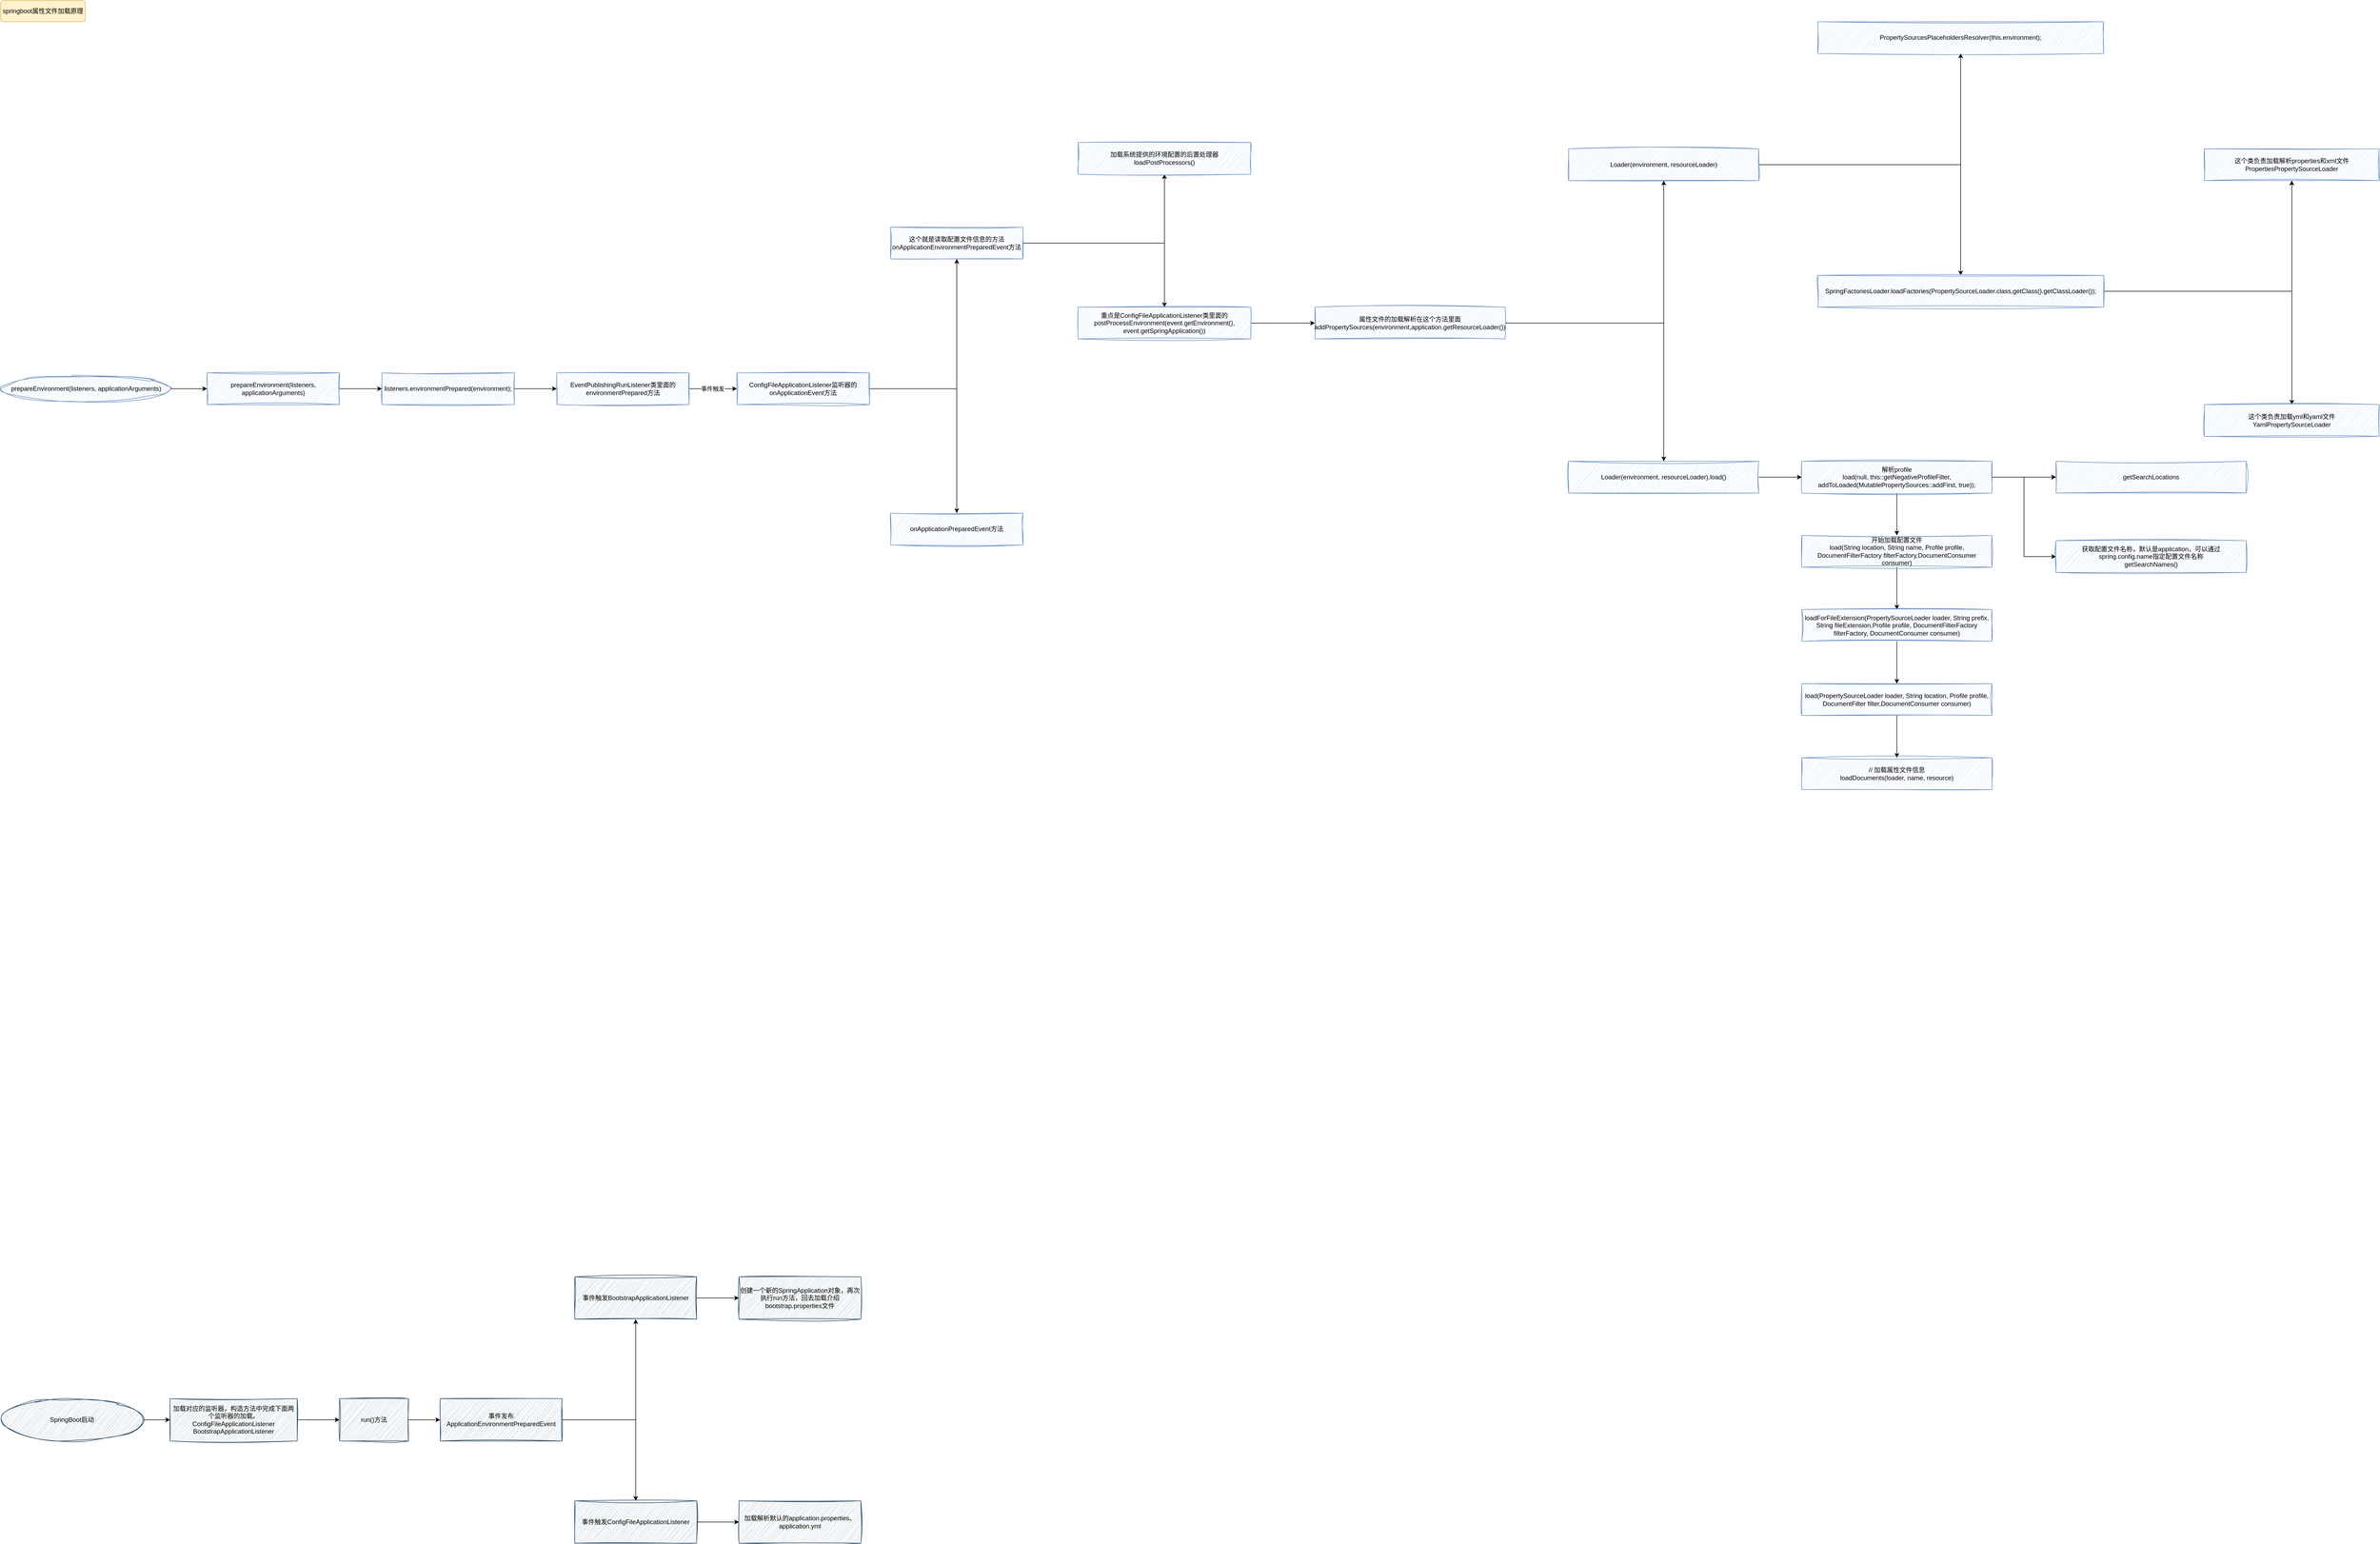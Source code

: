<mxfile version="28.1.2">
  <diagram name="第 1 页" id="pJoQ1Ndg2AaUiCjgf3xg">
    <mxGraphModel dx="6065" dy="3650" grid="1" gridSize="10" guides="1" tooltips="1" connect="1" arrows="1" fold="1" page="1" pageScale="1" pageWidth="827" pageHeight="1169" math="0" shadow="0">
      <root>
        <mxCell id="0" />
        <mxCell id="1" parent="0" />
        <mxCell id="j2Kr2M3MJOWy4sunJtri-1" value="springboot属性文件加载原理" style="rounded=1;whiteSpace=wrap;html=1;fillColor=#fff2cc;strokeColor=#d6b656;" parent="1" vertex="1">
          <mxGeometry width="160" height="40" as="geometry" />
        </mxCell>
        <mxCell id="OPcFjBGL-2bX_VGJpKU5-2" value="" style="edgeStyle=orthogonalEdgeStyle;rounded=0;orthogonalLoop=1;jettySize=auto;html=1;" parent="1" source="j2Kr2M3MJOWy4sunJtri-2" target="OPcFjBGL-2bX_VGJpKU5-1" edge="1">
          <mxGeometry relative="1" as="geometry" />
        </mxCell>
        <mxCell id="j2Kr2M3MJOWy4sunJtri-2" value="&lt;div class=&quot;lake-content&quot;&gt;&lt;span class=&quot;ne-text&quot;&gt;&amp;nbsp;prepareEnvironment(listeners, applicationArguments)&lt;/span&gt;&lt;/div&gt;" style="strokeWidth=1;html=1;shape=mxgraph.flowchart.start_2;whiteSpace=wrap;sketch=1;curveFitting=1;jiggle=2;fillColor=#dae8fc;strokeColor=#6c8ebf;" parent="1" vertex="1">
          <mxGeometry y="708" width="320" height="50" as="geometry" />
        </mxCell>
        <mxCell id="OPcFjBGL-2bX_VGJpKU5-4" value="" style="edgeStyle=orthogonalEdgeStyle;rounded=0;orthogonalLoop=1;jettySize=auto;html=1;" parent="1" source="OPcFjBGL-2bX_VGJpKU5-1" target="OPcFjBGL-2bX_VGJpKU5-3" edge="1">
          <mxGeometry relative="1" as="geometry" />
        </mxCell>
        <mxCell id="OPcFjBGL-2bX_VGJpKU5-1" value="prepareEnvironment(listeners, applicationArguments)" style="whiteSpace=wrap;html=1;fillColor=#dae8fc;strokeColor=#6c8ebf;strokeWidth=1;sketch=1;curveFitting=1;jiggle=2;" parent="1" vertex="1">
          <mxGeometry x="390" y="703" width="250" height="60" as="geometry" />
        </mxCell>
        <mxCell id="OPcFjBGL-2bX_VGJpKU5-6" value="" style="edgeStyle=orthogonalEdgeStyle;rounded=0;orthogonalLoop=1;jettySize=auto;html=1;" parent="1" source="OPcFjBGL-2bX_VGJpKU5-3" target="OPcFjBGL-2bX_VGJpKU5-5" edge="1">
          <mxGeometry relative="1" as="geometry" />
        </mxCell>
        <mxCell id="OPcFjBGL-2bX_VGJpKU5-3" value="listeners.environmentPrepared(environment);" style="whiteSpace=wrap;html=1;fillColor=#dae8fc;strokeColor=#6c8ebf;strokeWidth=1;sketch=1;curveFitting=1;jiggle=2;" parent="1" vertex="1">
          <mxGeometry x="720" y="703" width="250" height="60" as="geometry" />
        </mxCell>
        <mxCell id="OPcFjBGL-2bX_VGJpKU5-8" value="" style="edgeStyle=orthogonalEdgeStyle;rounded=0;orthogonalLoop=1;jettySize=auto;html=1;" parent="1" source="OPcFjBGL-2bX_VGJpKU5-5" target="OPcFjBGL-2bX_VGJpKU5-7" edge="1">
          <mxGeometry relative="1" as="geometry" />
        </mxCell>
        <mxCell id="OPcFjBGL-2bX_VGJpKU5-9" value="事件触发" style="edgeLabel;html=1;align=center;verticalAlign=middle;resizable=0;points=[];" parent="OPcFjBGL-2bX_VGJpKU5-8" vertex="1" connectable="0">
          <mxGeometry x="-0.25" y="-4" relative="1" as="geometry">
            <mxPoint x="10" y="-4" as="offset" />
          </mxGeometry>
        </mxCell>
        <mxCell id="OPcFjBGL-2bX_VGJpKU5-5" value="EventPublishingRunListener类里面的environmentPrepared方法" style="whiteSpace=wrap;html=1;fillColor=#dae8fc;strokeColor=#6c8ebf;strokeWidth=1;sketch=1;curveFitting=1;jiggle=2;" parent="1" vertex="1">
          <mxGeometry x="1050" y="703" width="250" height="60" as="geometry" />
        </mxCell>
        <mxCell id="OPcFjBGL-2bX_VGJpKU5-11" value="" style="edgeStyle=orthogonalEdgeStyle;rounded=0;orthogonalLoop=1;jettySize=auto;html=1;" parent="1" source="OPcFjBGL-2bX_VGJpKU5-7" target="OPcFjBGL-2bX_VGJpKU5-10" edge="1">
          <mxGeometry relative="1" as="geometry" />
        </mxCell>
        <mxCell id="OPcFjBGL-2bX_VGJpKU5-13" value="" style="edgeStyle=orthogonalEdgeStyle;rounded=0;orthogonalLoop=1;jettySize=auto;html=1;" parent="1" source="OPcFjBGL-2bX_VGJpKU5-7" target="OPcFjBGL-2bX_VGJpKU5-12" edge="1">
          <mxGeometry relative="1" as="geometry" />
        </mxCell>
        <mxCell id="OPcFjBGL-2bX_VGJpKU5-7" value="ConfigFileApplicationListener监听器的&lt;br&gt;onApplicationEvent方法" style="whiteSpace=wrap;html=1;fillColor=#dae8fc;strokeColor=#6c8ebf;strokeWidth=1;sketch=1;curveFitting=1;jiggle=2;" parent="1" vertex="1">
          <mxGeometry x="1390" y="703" width="250" height="60" as="geometry" />
        </mxCell>
        <mxCell id="OPcFjBGL-2bX_VGJpKU5-15" value="" style="edgeStyle=orthogonalEdgeStyle;rounded=0;orthogonalLoop=1;jettySize=auto;html=1;" parent="1" source="OPcFjBGL-2bX_VGJpKU5-10" target="OPcFjBGL-2bX_VGJpKU5-14" edge="1">
          <mxGeometry relative="1" as="geometry" />
        </mxCell>
        <mxCell id="OPcFjBGL-2bX_VGJpKU5-17" value="" style="edgeStyle=orthogonalEdgeStyle;rounded=0;orthogonalLoop=1;jettySize=auto;html=1;" parent="1" source="OPcFjBGL-2bX_VGJpKU5-10" target="OPcFjBGL-2bX_VGJpKU5-16" edge="1">
          <mxGeometry relative="1" as="geometry" />
        </mxCell>
        <mxCell id="OPcFjBGL-2bX_VGJpKU5-10" value="这个就是读取配置文件信息的方法&lt;br&gt;onApplicationEnvironmentPreparedEvent方法" style="whiteSpace=wrap;html=1;fillColor=#dae8fc;strokeColor=#6c8ebf;strokeWidth=1;sketch=1;curveFitting=1;jiggle=2;" parent="1" vertex="1">
          <mxGeometry x="1680" y="428" width="250" height="60" as="geometry" />
        </mxCell>
        <mxCell id="OPcFjBGL-2bX_VGJpKU5-12" value="onApplicationPreparedEvent方法" style="whiteSpace=wrap;html=1;fillColor=#dae8fc;strokeColor=#6c8ebf;strokeWidth=1;sketch=1;curveFitting=1;jiggle=2;" parent="1" vertex="1">
          <mxGeometry x="1680" y="968" width="250" height="60" as="geometry" />
        </mxCell>
        <mxCell id="OPcFjBGL-2bX_VGJpKU5-14" value="加载系统提供的环境配置的后置处理器&lt;br&gt;loadPostProcessors()" style="whiteSpace=wrap;html=1;fillColor=#dae8fc;strokeColor=#6c8ebf;strokeWidth=1;sketch=1;curveFitting=1;jiggle=2;" parent="1" vertex="1">
          <mxGeometry x="2034" y="268" width="326" height="60" as="geometry" />
        </mxCell>
        <mxCell id="OPcFjBGL-2bX_VGJpKU5-19" value="" style="edgeStyle=orthogonalEdgeStyle;rounded=0;orthogonalLoop=1;jettySize=auto;html=1;" parent="1" source="OPcFjBGL-2bX_VGJpKU5-16" target="OPcFjBGL-2bX_VGJpKU5-18" edge="1">
          <mxGeometry relative="1" as="geometry" />
        </mxCell>
        <mxCell id="OPcFjBGL-2bX_VGJpKU5-16" value="重点是ConfigFileApplicationListener类里面的&lt;br&gt;postProcessEnvironment(event.getEnvironment(), event.getSpringApplication())" style="whiteSpace=wrap;html=1;fillColor=#dae8fc;strokeColor=#6c8ebf;strokeWidth=1;sketch=1;curveFitting=1;jiggle=2;" parent="1" vertex="1">
          <mxGeometry x="2034" y="579" width="326" height="60" as="geometry" />
        </mxCell>
        <mxCell id="OPcFjBGL-2bX_VGJpKU5-21" value="" style="edgeStyle=orthogonalEdgeStyle;rounded=0;orthogonalLoop=1;jettySize=auto;html=1;" parent="1" source="OPcFjBGL-2bX_VGJpKU5-18" target="OPcFjBGL-2bX_VGJpKU5-20" edge="1">
          <mxGeometry relative="1" as="geometry" />
        </mxCell>
        <mxCell id="OPcFjBGL-2bX_VGJpKU5-23" value="" style="edgeStyle=orthogonalEdgeStyle;rounded=0;orthogonalLoop=1;jettySize=auto;html=1;" parent="1" source="OPcFjBGL-2bX_VGJpKU5-18" target="OPcFjBGL-2bX_VGJpKU5-22" edge="1">
          <mxGeometry relative="1" as="geometry" />
        </mxCell>
        <mxCell id="OPcFjBGL-2bX_VGJpKU5-18" value="属性文件的加载解析在这个方法里面&lt;br&gt;addPropertySources(environment,application.getResourceLoader())" style="whiteSpace=wrap;html=1;fillColor=#dae8fc;strokeColor=#6c8ebf;strokeWidth=1;sketch=1;curveFitting=1;jiggle=2;align=center;" parent="1" vertex="1">
          <mxGeometry x="2481" y="579" width="359" height="60" as="geometry" />
        </mxCell>
        <mxCell id="OPcFjBGL-2bX_VGJpKU5-25" value="" style="edgeStyle=orthogonalEdgeStyle;rounded=0;orthogonalLoop=1;jettySize=auto;html=1;" parent="1" source="OPcFjBGL-2bX_VGJpKU5-20" target="OPcFjBGL-2bX_VGJpKU5-24" edge="1">
          <mxGeometry relative="1" as="geometry" />
        </mxCell>
        <mxCell id="OPcFjBGL-2bX_VGJpKU5-27" value="" style="edgeStyle=orthogonalEdgeStyle;rounded=0;orthogonalLoop=1;jettySize=auto;html=1;" parent="1" source="OPcFjBGL-2bX_VGJpKU5-20" target="OPcFjBGL-2bX_VGJpKU5-26" edge="1">
          <mxGeometry relative="1" as="geometry" />
        </mxCell>
        <mxCell id="OPcFjBGL-2bX_VGJpKU5-20" value="Loader(environment, resourceLoader)" style="whiteSpace=wrap;html=1;fillColor=#dae8fc;strokeColor=#6c8ebf;strokeWidth=1;sketch=1;curveFitting=1;jiggle=2;align=center;" parent="1" vertex="1">
          <mxGeometry x="2960" y="280" width="359" height="60" as="geometry" />
        </mxCell>
        <mxCell id="OPcFjBGL-2bX_VGJpKU5-35" value="" style="edgeStyle=orthogonalEdgeStyle;rounded=0;orthogonalLoop=1;jettySize=auto;html=1;" parent="1" source="OPcFjBGL-2bX_VGJpKU5-22" target="OPcFjBGL-2bX_VGJpKU5-34" edge="1">
          <mxGeometry relative="1" as="geometry" />
        </mxCell>
        <mxCell id="OPcFjBGL-2bX_VGJpKU5-22" value="Loader(environment, resourceLoader).load()" style="whiteSpace=wrap;html=1;fillColor=#dae8fc;strokeColor=#6c8ebf;strokeWidth=1;sketch=1;curveFitting=1;jiggle=2;align=center;" parent="1" vertex="1">
          <mxGeometry x="2960" y="870" width="359" height="60" as="geometry" />
        </mxCell>
        <mxCell id="OPcFjBGL-2bX_VGJpKU5-24" value="PropertySourcesPlaceholdersResolver(this.environment);" style="whiteSpace=wrap;html=1;fillColor=#dae8fc;strokeColor=#6c8ebf;strokeWidth=1;sketch=1;curveFitting=1;jiggle=2;align=center;" parent="1" vertex="1">
          <mxGeometry x="3430" y="40" width="540" height="60" as="geometry" />
        </mxCell>
        <mxCell id="OPcFjBGL-2bX_VGJpKU5-31" value="" style="edgeStyle=orthogonalEdgeStyle;rounded=0;orthogonalLoop=1;jettySize=auto;html=1;" parent="1" source="OPcFjBGL-2bX_VGJpKU5-26" target="OPcFjBGL-2bX_VGJpKU5-30" edge="1">
          <mxGeometry relative="1" as="geometry" />
        </mxCell>
        <mxCell id="OPcFjBGL-2bX_VGJpKU5-33" value="" style="edgeStyle=orthogonalEdgeStyle;rounded=0;orthogonalLoop=1;jettySize=auto;html=1;" parent="1" source="OPcFjBGL-2bX_VGJpKU5-26" target="OPcFjBGL-2bX_VGJpKU5-32" edge="1">
          <mxGeometry relative="1" as="geometry" />
        </mxCell>
        <mxCell id="OPcFjBGL-2bX_VGJpKU5-26" value="&lt;div&gt;SpringFactoriesLoader.loadFactories(PropertySourceLoader.class,&lt;span style=&quot;background-color: transparent; color: light-dark(rgb(0, 0, 0), rgb(255, 255, 255));&quot;&gt;getClass().getClassLoader());&lt;/span&gt;&lt;/div&gt;" style="whiteSpace=wrap;html=1;fillColor=#dae8fc;strokeColor=#6c8ebf;strokeWidth=1;sketch=1;curveFitting=1;jiggle=2;align=center;" parent="1" vertex="1">
          <mxGeometry x="3430" y="519" width="540" height="60" as="geometry" />
        </mxCell>
        <mxCell id="OPcFjBGL-2bX_VGJpKU5-30" value="这个类负责加载解析properties和xml文件&lt;br&gt;PropertiesPropertySourceLoader" style="whiteSpace=wrap;html=1;fillColor=#dae8fc;strokeColor=#6c8ebf;strokeWidth=1;sketch=1;curveFitting=1;jiggle=2;align=center;" parent="1" vertex="1">
          <mxGeometry x="4160" y="280" width="330" height="60" as="geometry" />
        </mxCell>
        <mxCell id="OPcFjBGL-2bX_VGJpKU5-32" value="这个类负责加载yml和yaml文件&lt;br&gt;YamlPropertySourceLoader" style="whiteSpace=wrap;html=1;fillColor=#dae8fc;strokeColor=#6c8ebf;strokeWidth=1;sketch=1;curveFitting=1;jiggle=2;align=center;" parent="1" vertex="1">
          <mxGeometry x="4160" y="763" width="330" height="60" as="geometry" />
        </mxCell>
        <mxCell id="OPcFjBGL-2bX_VGJpKU5-37" value="" style="edgeStyle=orthogonalEdgeStyle;rounded=0;orthogonalLoop=1;jettySize=auto;html=1;" parent="1" source="OPcFjBGL-2bX_VGJpKU5-34" target="OPcFjBGL-2bX_VGJpKU5-36" edge="1">
          <mxGeometry relative="1" as="geometry" />
        </mxCell>
        <mxCell id="OPcFjBGL-2bX_VGJpKU5-38" value="" style="edgeStyle=orthogonalEdgeStyle;rounded=0;orthogonalLoop=1;jettySize=auto;html=1;" parent="1" source="OPcFjBGL-2bX_VGJpKU5-34" target="OPcFjBGL-2bX_VGJpKU5-36" edge="1">
          <mxGeometry relative="1" as="geometry" />
        </mxCell>
        <mxCell id="OPcFjBGL-2bX_VGJpKU5-41" style="edgeStyle=orthogonalEdgeStyle;rounded=0;orthogonalLoop=1;jettySize=auto;html=1;entryX=0;entryY=0.5;entryDx=0;entryDy=0;" parent="1" source="OPcFjBGL-2bX_VGJpKU5-34" target="OPcFjBGL-2bX_VGJpKU5-39" edge="1">
          <mxGeometry relative="1" as="geometry" />
        </mxCell>
        <mxCell id="OPcFjBGL-2bX_VGJpKU5-43" value="" style="edgeStyle=orthogonalEdgeStyle;rounded=0;orthogonalLoop=1;jettySize=auto;html=1;" parent="1" source="OPcFjBGL-2bX_VGJpKU5-34" target="OPcFjBGL-2bX_VGJpKU5-42" edge="1">
          <mxGeometry relative="1" as="geometry" />
        </mxCell>
        <mxCell id="OPcFjBGL-2bX_VGJpKU5-34" value="解析profile&lt;br&gt;load(null, this::getNegativeProfileFilter, addToLoaded(MutablePropertySources::addFirst, true));" style="whiteSpace=wrap;html=1;fillColor=#dae8fc;strokeColor=#6c8ebf;strokeWidth=1;sketch=1;curveFitting=1;jiggle=2;align=center;" parent="1" vertex="1">
          <mxGeometry x="3400" y="870" width="359" height="60" as="geometry" />
        </mxCell>
        <mxCell id="OPcFjBGL-2bX_VGJpKU5-36" value="getSearchLocations" style="whiteSpace=wrap;html=1;fillColor=#dae8fc;strokeColor=#6c8ebf;strokeWidth=1;sketch=1;curveFitting=1;jiggle=2;align=center;" parent="1" vertex="1">
          <mxGeometry x="3880" y="870" width="359" height="60" as="geometry" />
        </mxCell>
        <mxCell id="OPcFjBGL-2bX_VGJpKU5-39" value="获取配置文件名称，默认是application，可以通过spring.config.name指定配置文件名称&lt;br&gt;getSearchNames()" style="whiteSpace=wrap;html=1;fillColor=#dae8fc;strokeColor=#6c8ebf;strokeWidth=1;sketch=1;curveFitting=1;jiggle=2;align=center;" parent="1" vertex="1">
          <mxGeometry x="3880" y="1020" width="359" height="60" as="geometry" />
        </mxCell>
        <mxCell id="OPcFjBGL-2bX_VGJpKU5-45" value="" style="edgeStyle=orthogonalEdgeStyle;rounded=0;orthogonalLoop=1;jettySize=auto;html=1;" parent="1" source="OPcFjBGL-2bX_VGJpKU5-42" target="OPcFjBGL-2bX_VGJpKU5-44" edge="1">
          <mxGeometry relative="1" as="geometry" />
        </mxCell>
        <mxCell id="OPcFjBGL-2bX_VGJpKU5-42" value="开始加载配置文件&lt;br&gt;load(String location, String name, Profile profile, DocumentFilterFactory filterFactory,DocumentConsumer consumer)" style="whiteSpace=wrap;html=1;fillColor=#dae8fc;strokeColor=#6c8ebf;strokeWidth=1;sketch=1;curveFitting=1;jiggle=2;align=center;" parent="1" vertex="1">
          <mxGeometry x="3400" y="1010" width="359" height="60" as="geometry" />
        </mxCell>
        <mxCell id="OPcFjBGL-2bX_VGJpKU5-47" value="" style="edgeStyle=orthogonalEdgeStyle;rounded=0;orthogonalLoop=1;jettySize=auto;html=1;" parent="1" source="OPcFjBGL-2bX_VGJpKU5-44" target="OPcFjBGL-2bX_VGJpKU5-46" edge="1">
          <mxGeometry relative="1" as="geometry" />
        </mxCell>
        <mxCell id="OPcFjBGL-2bX_VGJpKU5-44" value="loadForFileExtension(PropertySourceLoader loader, String prefix, String fileExtension,Profile profile, DocumentFilterFactory filterFactory, DocumentConsumer consumer)" style="whiteSpace=wrap;html=1;fillColor=#dae8fc;strokeColor=#6c8ebf;strokeWidth=1;sketch=1;curveFitting=1;jiggle=2;align=center;" parent="1" vertex="1">
          <mxGeometry x="3400" y="1150" width="359" height="60" as="geometry" />
        </mxCell>
        <mxCell id="OPcFjBGL-2bX_VGJpKU5-49" value="" style="edgeStyle=orthogonalEdgeStyle;rounded=0;orthogonalLoop=1;jettySize=auto;html=1;" parent="1" source="OPcFjBGL-2bX_VGJpKU5-46" target="OPcFjBGL-2bX_VGJpKU5-48" edge="1">
          <mxGeometry relative="1" as="geometry" />
        </mxCell>
        <mxCell id="OPcFjBGL-2bX_VGJpKU5-46" value="load(PropertySourceLoader loader, String location, Profile profile, DocumentFilter filter,DocumentConsumer consumer)" style="whiteSpace=wrap;html=1;fillColor=#dae8fc;strokeColor=#6c8ebf;strokeWidth=1;sketch=1;curveFitting=1;jiggle=2;align=center;" parent="1" vertex="1">
          <mxGeometry x="3400" y="1290" width="359" height="60" as="geometry" />
        </mxCell>
        <mxCell id="OPcFjBGL-2bX_VGJpKU5-48" value="// 加载属性文件信息&lt;br&gt;loadDocuments(loader, name, resource)" style="whiteSpace=wrap;html=1;fillColor=#dae8fc;strokeColor=#6c8ebf;strokeWidth=1;sketch=1;curveFitting=1;jiggle=2;align=center;" parent="1" vertex="1">
          <mxGeometry x="3400" y="1430" width="359" height="60" as="geometry" />
        </mxCell>
        <mxCell id="OPcFjBGL-2bX_VGJpKU5-52" value="" style="edgeStyle=orthogonalEdgeStyle;rounded=0;orthogonalLoop=1;jettySize=auto;html=1;" parent="1" source="OPcFjBGL-2bX_VGJpKU5-50" target="OPcFjBGL-2bX_VGJpKU5-51" edge="1">
          <mxGeometry relative="1" as="geometry" />
        </mxCell>
        <mxCell id="OPcFjBGL-2bX_VGJpKU5-50" value="SpringBoot启动" style="ellipse;whiteSpace=wrap;html=1;fillColor=#bac8d3;strokeColor=#23445d;sketch=1;curveFitting=1;jiggle=2;" parent="1" vertex="1">
          <mxGeometry y="2640" width="270" height="80" as="geometry" />
        </mxCell>
        <mxCell id="OPcFjBGL-2bX_VGJpKU5-54" value="" style="edgeStyle=orthogonalEdgeStyle;rounded=0;orthogonalLoop=1;jettySize=auto;html=1;" parent="1" source="OPcFjBGL-2bX_VGJpKU5-51" target="OPcFjBGL-2bX_VGJpKU5-53" edge="1">
          <mxGeometry relative="1" as="geometry" />
        </mxCell>
        <mxCell id="OPcFjBGL-2bX_VGJpKU5-51" value="加载对应的监听器，构造方法中完成下面两个监听器的加载。&lt;br&gt;ConfigFileApplicationListener&lt;br&gt;BootstrapApplicationListener" style="whiteSpace=wrap;html=1;fillColor=#bac8d3;strokeColor=#23445d;sketch=1;curveFitting=1;jiggle=2;" parent="1" vertex="1">
          <mxGeometry x="320" y="2640" width="240" height="80" as="geometry" />
        </mxCell>
        <mxCell id="OPcFjBGL-2bX_VGJpKU5-56" value="" style="edgeStyle=orthogonalEdgeStyle;rounded=0;orthogonalLoop=1;jettySize=auto;html=1;" parent="1" source="OPcFjBGL-2bX_VGJpKU5-53" target="OPcFjBGL-2bX_VGJpKU5-55" edge="1">
          <mxGeometry relative="1" as="geometry" />
        </mxCell>
        <mxCell id="OPcFjBGL-2bX_VGJpKU5-53" value="run()方法" style="whiteSpace=wrap;html=1;fillColor=#bac8d3;strokeColor=#23445d;sketch=1;curveFitting=1;jiggle=2;" parent="1" vertex="1">
          <mxGeometry x="640" y="2640" width="130" height="80" as="geometry" />
        </mxCell>
        <mxCell id="OPcFjBGL-2bX_VGJpKU5-58" value="" style="edgeStyle=orthogonalEdgeStyle;rounded=0;orthogonalLoop=1;jettySize=auto;html=1;" parent="1" source="OPcFjBGL-2bX_VGJpKU5-55" target="OPcFjBGL-2bX_VGJpKU5-57" edge="1">
          <mxGeometry relative="1" as="geometry" />
        </mxCell>
        <mxCell id="OPcFjBGL-2bX_VGJpKU5-60" value="" style="edgeStyle=orthogonalEdgeStyle;rounded=0;orthogonalLoop=1;jettySize=auto;html=1;" parent="1" source="OPcFjBGL-2bX_VGJpKU5-55" target="OPcFjBGL-2bX_VGJpKU5-59" edge="1">
          <mxGeometry relative="1" as="geometry" />
        </mxCell>
        <mxCell id="OPcFjBGL-2bX_VGJpKU5-55" value="事件发布&lt;br&gt;ApplicationEnvironmentPreparedEvent" style="whiteSpace=wrap;html=1;fillColor=#bac8d3;strokeColor=#23445d;sketch=1;curveFitting=1;jiggle=2;" parent="1" vertex="1">
          <mxGeometry x="830" y="2640" width="230" height="80" as="geometry" />
        </mxCell>
        <mxCell id="OPcFjBGL-2bX_VGJpKU5-62" value="" style="edgeStyle=orthogonalEdgeStyle;rounded=0;orthogonalLoop=1;jettySize=auto;html=1;" parent="1" source="OPcFjBGL-2bX_VGJpKU5-57" target="OPcFjBGL-2bX_VGJpKU5-61" edge="1">
          <mxGeometry relative="1" as="geometry" />
        </mxCell>
        <mxCell id="OPcFjBGL-2bX_VGJpKU5-57" value="事件触发BootstrapApplicationListener" style="whiteSpace=wrap;html=1;fillColor=#bac8d3;strokeColor=#23445d;sketch=1;curveFitting=1;jiggle=2;" parent="1" vertex="1">
          <mxGeometry x="1084" y="2410" width="230" height="80" as="geometry" />
        </mxCell>
        <mxCell id="OPcFjBGL-2bX_VGJpKU5-64" value="" style="edgeStyle=orthogonalEdgeStyle;rounded=0;orthogonalLoop=1;jettySize=auto;html=1;" parent="1" source="OPcFjBGL-2bX_VGJpKU5-59" target="OPcFjBGL-2bX_VGJpKU5-63" edge="1">
          <mxGeometry relative="1" as="geometry" />
        </mxCell>
        <mxCell id="OPcFjBGL-2bX_VGJpKU5-59" value="事件触发ConfigFileApplicationListener" style="whiteSpace=wrap;html=1;fillColor=#bac8d3;strokeColor=#23445d;sketch=1;curveFitting=1;jiggle=2;" parent="1" vertex="1">
          <mxGeometry x="1084" y="2833" width="230" height="80" as="geometry" />
        </mxCell>
        <mxCell id="OPcFjBGL-2bX_VGJpKU5-61" value="创建一个新的SpringApplication对象，再次执行run方法，回去加载介绍bootstrap.properties文件" style="whiteSpace=wrap;html=1;fillColor=#bac8d3;strokeColor=#23445d;sketch=1;curveFitting=1;jiggle=2;" parent="1" vertex="1">
          <mxGeometry x="1394" y="2410" width="230" height="80" as="geometry" />
        </mxCell>
        <mxCell id="OPcFjBGL-2bX_VGJpKU5-63" value="加载解析默认的application.properties、application.yml" style="whiteSpace=wrap;html=1;fillColor=#bac8d3;strokeColor=#23445d;sketch=1;curveFitting=1;jiggle=2;" parent="1" vertex="1">
          <mxGeometry x="1394" y="2833" width="230" height="80" as="geometry" />
        </mxCell>
      </root>
    </mxGraphModel>
  </diagram>
</mxfile>
